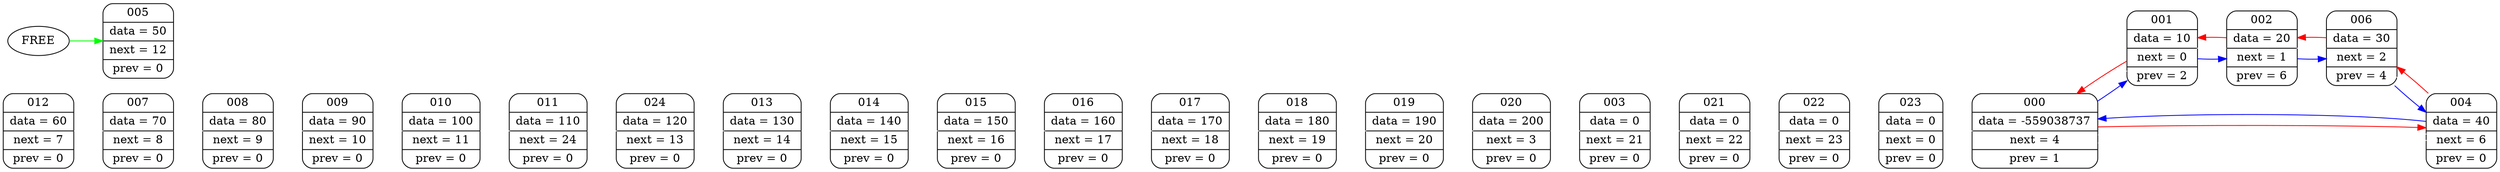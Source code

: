 digraph G
	{
	rankdir = LR
	node000 [shape=Mrecord; label = " {000} | {data = -559038737} | {next = 4} |{ prev = 1 }"];
	node001 [shape=Mrecord; label = " {001} | {data = 10} | {next = 0} |{ prev = 2 }"];
	node002 [shape=Mrecord; label = " {002} | {data = 20} | {next = 1} |{ prev = 6 }"];
	node003 [shape=Mrecord; label = " {003} | {data = 0} | {next = 21} |{ prev = 0 }"];
	node004 [shape=Mrecord; label = " {004} | {data = 40} | {next = 6} |{ prev = 0 }"];
	node005 [shape=Mrecord; label = " {005} | {data = 50} | {next = 12} |{ prev = 0 }"];
	node006 [shape=Mrecord; label = " {006} | {data = 30} | {next = 2} |{ prev = 4 }"];
	node007 [shape=Mrecord; label = " {007} | {data = 70} | {next = 8} |{ prev = 0 }"];
	node008 [shape=Mrecord; label = " {008} | {data = 80} | {next = 9} |{ prev = 0 }"];
	node009 [shape=Mrecord; label = " {009} | {data = 90} | {next = 10} |{ prev = 0 }"];
	node010 [shape=Mrecord; label = " {010} | {data = 100} | {next = 11} |{ prev = 0 }"];
	node011 [shape=Mrecord; label = " {011} | {data = 110} | {next = 24} |{ prev = 0 }"];
	node012 [shape=Mrecord; label = " {012} | {data = 60} | {next = 7} |{ prev = 0 }"];
	node013 [shape=Mrecord; label = " {013} | {data = 130} | {next = 14} |{ prev = 0 }"];
	node014 [shape=Mrecord; label = " {014} | {data = 140} | {next = 15} |{ prev = 0 }"];
	node015 [shape=Mrecord; label = " {015} | {data = 150} | {next = 16} |{ prev = 0 }"];
	node016 [shape=Mrecord; label = " {016} | {data = 160} | {next = 17} |{ prev = 0 }"];
	node017 [shape=Mrecord; label = " {017} | {data = 170} | {next = 18} |{ prev = 0 }"];
	node018 [shape=Mrecord; label = " {018} | {data = 180} | {next = 19} |{ prev = 0 }"];
	node019 [shape=Mrecord; label = " {019} | {data = 190} | {next = 20} |{ prev = 0 }"];
	node020 [shape=Mrecord; label = " {020} | {data = 200} | {next = 3} |{ prev = 0 }"];
	node021 [shape=Mrecord; label = " {021} | {data = 0} | {next = 22} |{ prev = 0 }"];
	node022 [shape=Mrecord; label = " {022} | {data = 0} | {next = 23} |{ prev = 0 }"];
	node023 [shape=Mrecord; label = " {023} | {data = 0} | {next = 0} |{ prev = 0 }"];
	node024 [shape=Mrecord; label = " {024} | {data = 120} | {next = 13} |{ prev = 0 }"];
	node004 -> node006 [weight = 1000; color = white; ];
	node000 -> node004 [weight = 1000; color = white; ];
	node001 -> node000 [weight = 1000; color = white; ];
	node021 -> node022 [weight = 1000; color = white; ];
	node006 -> node002 [weight = 1000; color = white; ];
	node012 -> node007 [weight = 1000; color = white; ];
	node002 -> node001 [weight = 1000; color = white; ];
	node008 -> node009 [weight = 1000; color = white; ];
	node009 -> node010 [weight = 1000; color = white; ];
	node010 -> node011 [weight = 1000; color = white; ];
	node011 -> node024 [weight = 1000; color = white; ];
	node024 -> node013 [weight = 1000; color = white; ];
	node007 -> node008 [weight = 1000; color = white; ];
	node014 -> node015 [weight = 1000; color = white; ];
	node015 -> node016 [weight = 1000; color = white; ];
	node016 -> node017 [weight = 1000; color = white; ];
	node017 -> node018 [weight = 1000; color = white; ];
	node018 -> node019 [weight = 1000; color = white; ];
	node019 -> node020 [weight = 1000; color = white; ];
	node020 -> node003 [weight = 1000; color = white; ];
	node003 -> node021 [weight = 1000; color = white; ];
	node022 -> node023 [weight = 1000; color = white; ];
	node023 -> node000 [weight = 1000; color = white; ];
	node000 -> node004 [weight = 1000; color = white; ];
	node013 -> node014 [weight = 1000; color = white; ];
	node000 ->node004 [weight = 100; color = red;]
	node004 ->node006 [weight = 100; color = red;]
	node006 ->node002 [weight = 100; color = red;]
	node002 ->node001 [weight = 100; color = red;]
	node001 ->node000 [weight = 100; color = red;]
	node000 -> node001 [color = blue;]
	node001 -> node002 [color = blue;]
	node002 -> node006 [color = blue;]
	node006 -> node004 [color = blue;]
	node004 -> node000 [color = blue;]
	FREE -> node005 [color = green;]
	}
